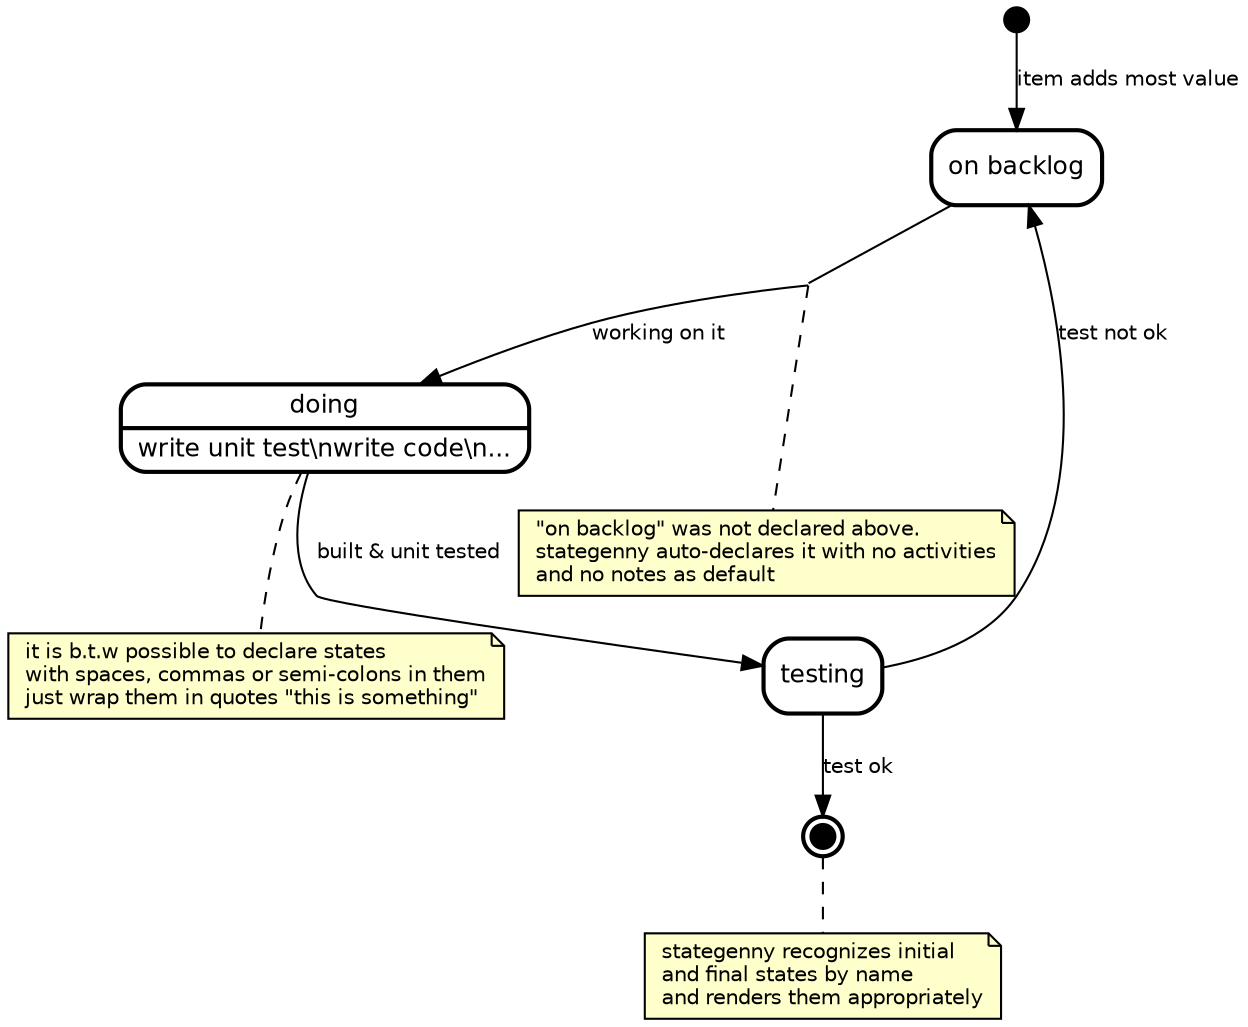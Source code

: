 graph "state transitions" {
  splines=true ordering=out compound=true overlap=true
  fontname="Helvetica" fontsize=12 penwidth=2.0
  node [shape=Mrecord style=filled fillcolor=white fontname=Helvetica fontsize=12 penwidth=2.0]
  edge [fontname=Helvetica fontsize=10 arrowhead=normal dir=forward]

    "initial" [shape=circle style=filled fillcolor=black fixedsize=true height=0.15 label=""]
    "doing" [label="{doing|write unit test\\nwrite code\\n...\l}"]
    "on backlog" [label="{on backlog}"]
    "testing" [label="{testing}"]
    "final" [shape=circle style=filled fillcolor=black fixedsize=true height=0.15 peripheries=2 label=""]
      "note_doing" [label="it is b.t.w possible to declare states\lwith spaces, commas or semi-colons in them\ljust wrap them in quotes \&quot;this is something\&quot;\l" shape=note fontsize=10 fillcolor="#ffffcc" penwidth=1.0]
      "doing" -- "note_doing" [style=dashed arrowtail=none arrowhead=none]
      "note_final" [label="stategenny recognizes initial\land final states by name\land renders them appropriately\l" shape=note fontsize=10 fillcolor="#ffffcc" penwidth=1.0]
      "final" -- "note_final" [style=dashed arrowtail=none arrowhead=none]

    "initial" -- "on backlog" [label="item adds most value\l"]
      "i_note_tr_on backlog_doing_2" [shape=point style=invis margin=0 width=0 height=0]
      "on backlog" -- "i_note_tr_on backlog_doing_2" [arrowhead=none]
      "i_note_tr_on backlog_doing_2" -- "doing" [label="working on it\l"]
      "i_note_tr_on backlog_doing_2" -- "note_tr_on backlog_doing_2" [style=dashed arrowtail=none arrowhead=none weight=0]
      "note_tr_on backlog_doing_2" [label="\&quot;on backlog\&quot; was not declared above.\lstategenny auto-declares it with no activities\land no notes as default\l" shape=note fontsize=10 fillcolor="#ffffcc" penwidth=1.0]
    "doing" -- "testing" [label="built &amp; unit tested\l"]
    "testing" -- "on backlog" [label="test not ok\l"]
    "testing" -- "final" [label="test ok\l"]
}
